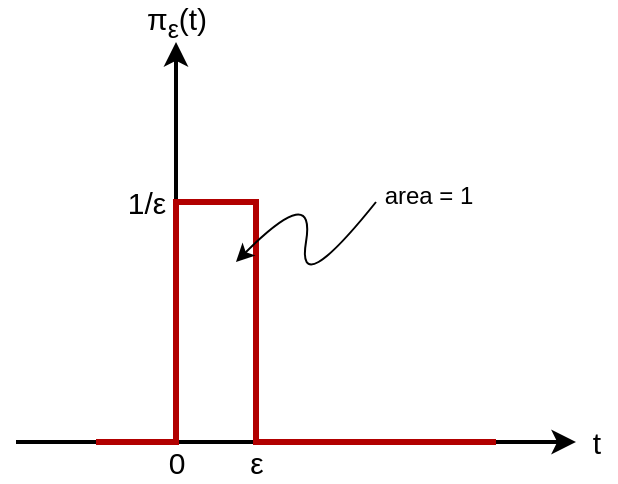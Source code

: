 <mxfile version="13.1.5" type="github">
  <diagram id="eQEuf8rNbThD-bJ0EaV7" name="Page-1">
    <mxGraphModel dx="813" dy="435" grid="1" gridSize="10" guides="1" tooltips="1" connect="1" arrows="1" fold="1" page="1" pageScale="1" pageWidth="1169" pageHeight="827" math="0" shadow="0">
      <root>
        <mxCell id="0" />
        <mxCell id="1" parent="0" />
        <mxCell id="JdSP5R1FkzccEM1CHt7P-1" value="" style="endArrow=classic;html=1;strokeWidth=2;" edge="1" parent="1">
          <mxGeometry width="50" height="50" relative="1" as="geometry">
            <mxPoint x="560" y="440" as="sourcePoint" />
            <mxPoint x="560" y="240" as="targetPoint" />
          </mxGeometry>
        </mxCell>
        <mxCell id="JdSP5R1FkzccEM1CHt7P-2" value="" style="endArrow=classic;html=1;strokeWidth=2;" edge="1" parent="1">
          <mxGeometry width="50" height="50" relative="1" as="geometry">
            <mxPoint x="480" y="440" as="sourcePoint" />
            <mxPoint x="760" y="440" as="targetPoint" />
          </mxGeometry>
        </mxCell>
        <mxCell id="JdSP5R1FkzccEM1CHt7P-6" value="" style="endArrow=none;html=1;strokeWidth=3;fillColor=#e51400;strokeColor=#B20000;rounded=0;" edge="1" parent="1">
          <mxGeometry width="50" height="50" relative="1" as="geometry">
            <mxPoint x="520" y="440" as="sourcePoint" />
            <mxPoint x="720" y="440" as="targetPoint" />
            <Array as="points">
              <mxPoint x="560" y="440" />
              <mxPoint x="560" y="320" />
              <mxPoint x="600" y="320" />
              <mxPoint x="600" y="440" />
            </Array>
          </mxGeometry>
        </mxCell>
        <mxCell id="JdSP5R1FkzccEM1CHt7P-20" value="&lt;font style=&quot;font-size: 15px&quot;&gt;π&lt;sub&gt;ε&lt;/sub&gt;(t)&lt;/font&gt;" style="text;html=1;align=center;verticalAlign=middle;resizable=0;points=[];autosize=1;" vertex="1" parent="1">
          <mxGeometry x="535" y="220" width="50" height="20" as="geometry" />
        </mxCell>
        <mxCell id="JdSP5R1FkzccEM1CHt7P-21" value="&lt;font style=&quot;font-size: 15px&quot;&gt;t&lt;/font&gt;" style="text;html=1;align=center;verticalAlign=middle;resizable=0;points=[];autosize=1;" vertex="1" parent="1">
          <mxGeometry x="760" y="430" width="20" height="20" as="geometry" />
        </mxCell>
        <mxCell id="JdSP5R1FkzccEM1CHt7P-22" value="&lt;font style=&quot;font-size: 15px&quot;&gt;1/ε&lt;/font&gt;" style="text;html=1;align=center;verticalAlign=middle;resizable=0;points=[];autosize=1;" vertex="1" parent="1">
          <mxGeometry x="530" y="310" width="30" height="20" as="geometry" />
        </mxCell>
        <mxCell id="JdSP5R1FkzccEM1CHt7P-23" value="&lt;font style=&quot;font-size: 15px&quot;&gt;0&lt;/font&gt;" style="text;html=1;align=center;verticalAlign=middle;resizable=0;points=[];autosize=1;" vertex="1" parent="1">
          <mxGeometry x="550" y="440" width="20" height="20" as="geometry" />
        </mxCell>
        <mxCell id="JdSP5R1FkzccEM1CHt7P-24" value="&lt;font style=&quot;font-size: 15px&quot;&gt;ε&lt;/font&gt;" style="text;html=1;align=center;verticalAlign=middle;resizable=0;points=[];autosize=1;" vertex="1" parent="1">
          <mxGeometry x="590" y="440" width="20" height="20" as="geometry" />
        </mxCell>
        <mxCell id="JdSP5R1FkzccEM1CHt7P-25" value="" style="curved=1;endArrow=classic;html=1;strokeWidth=1;" edge="1" parent="1">
          <mxGeometry width="50" height="50" relative="1" as="geometry">
            <mxPoint x="660" y="320" as="sourcePoint" />
            <mxPoint x="590" y="350" as="targetPoint" />
            <Array as="points">
              <mxPoint x="620" y="370" />
              <mxPoint x="630" y="310" />
            </Array>
          </mxGeometry>
        </mxCell>
        <mxCell id="JdSP5R1FkzccEM1CHt7P-26" value="area = 1" style="text;html=1;align=center;verticalAlign=middle;resizable=0;points=[];autosize=1;" vertex="1" parent="1">
          <mxGeometry x="656" y="307" width="60" height="20" as="geometry" />
        </mxCell>
      </root>
    </mxGraphModel>
  </diagram>
</mxfile>
